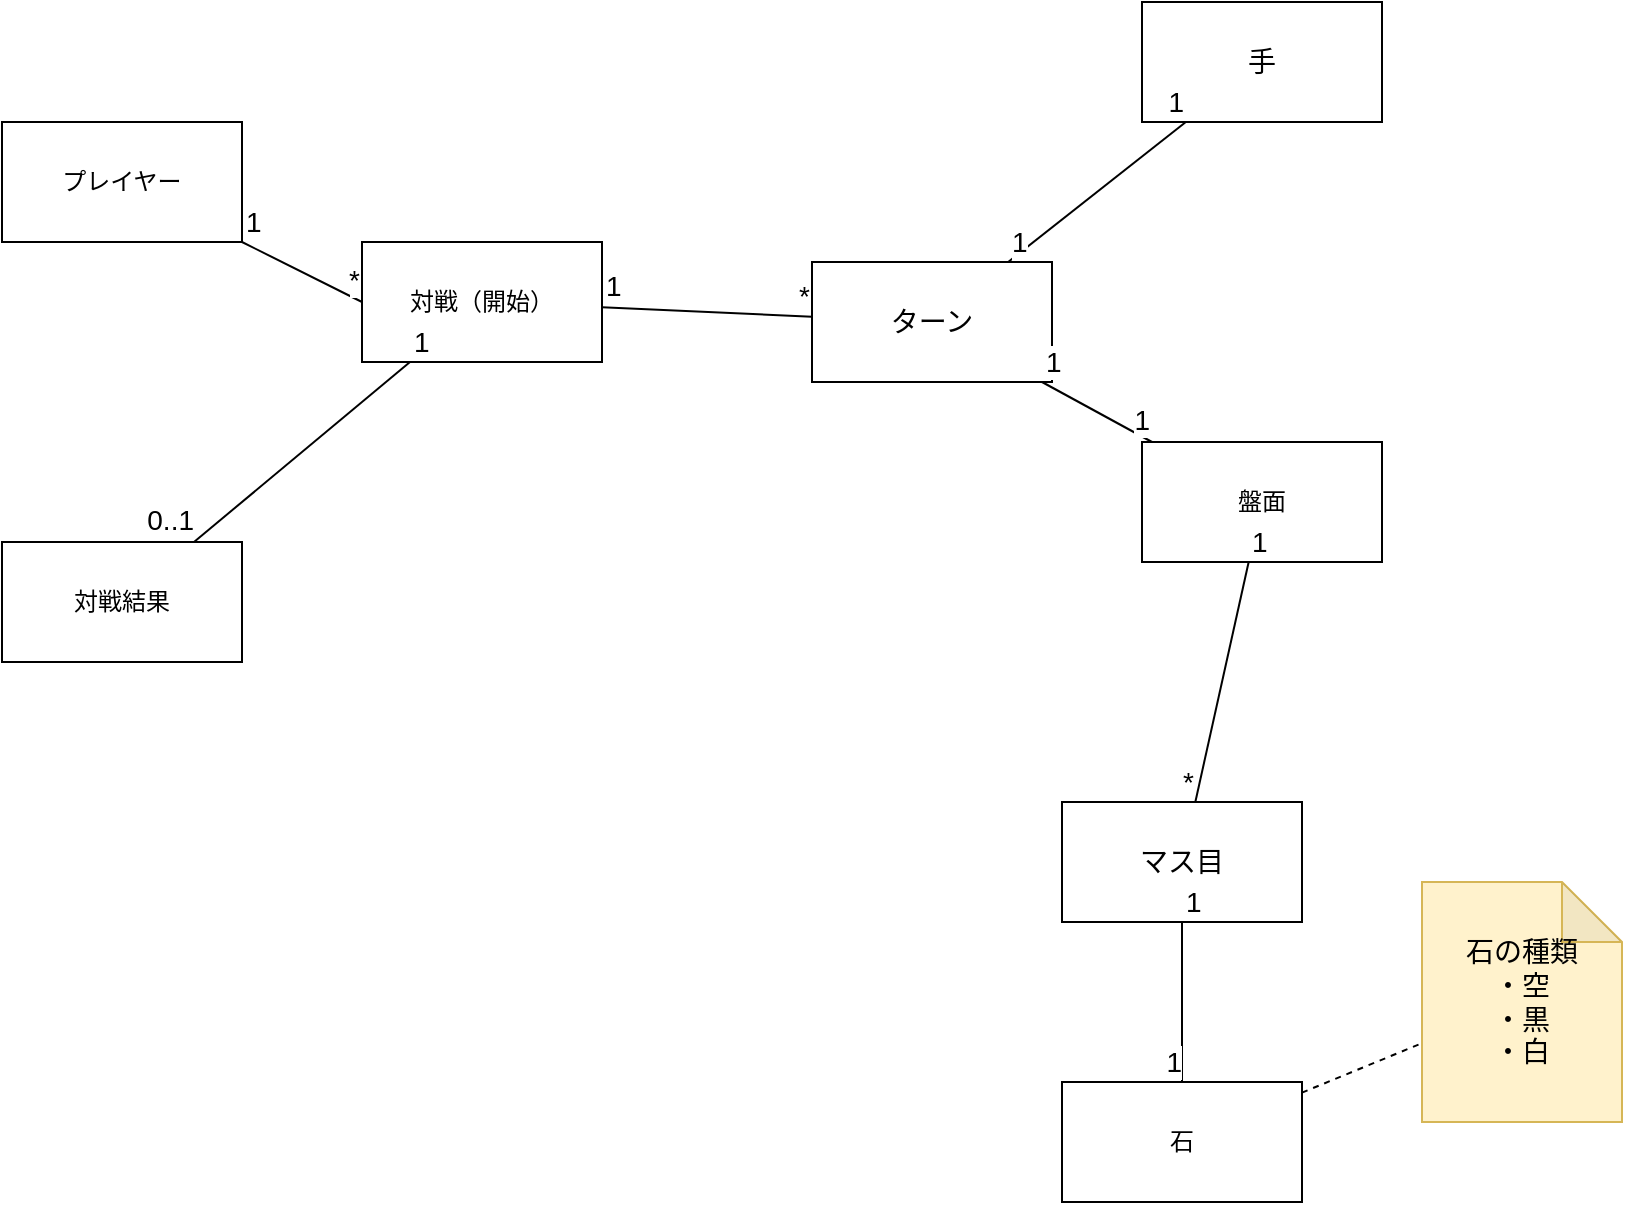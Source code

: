 <mxfile>
    <diagram id="C7VOE31bi0Nbtb4qWYmp" name="ページ1">
        <mxGraphModel dx="685" dy="883" grid="1" gridSize="10" guides="1" tooltips="1" connect="1" arrows="1" fold="1" page="1" pageScale="1" pageWidth="850" pageHeight="1100" math="0" shadow="0">
            <root>
                <mxCell id="0"/>
                <mxCell id="1" parent="0"/>
                <mxCell id="2" value="対戦（開始）" style="rounded=0;whiteSpace=wrap;html=1;" vertex="1" parent="1">
                    <mxGeometry x="200" y="180" width="120" height="60" as="geometry"/>
                </mxCell>
                <mxCell id="3" value="盤面" style="rounded=0;whiteSpace=wrap;html=1;" vertex="1" parent="1">
                    <mxGeometry x="590" y="280" width="120" height="60" as="geometry"/>
                </mxCell>
                <mxCell id="4" value="対戦結果" style="rounded=0;whiteSpace=wrap;html=1;" vertex="1" parent="1">
                    <mxGeometry x="20" y="330" width="120" height="60" as="geometry"/>
                </mxCell>
                <mxCell id="5" value="石" style="rounded=0;whiteSpace=wrap;html=1;" vertex="1" parent="1">
                    <mxGeometry x="550" y="600" width="120" height="60" as="geometry"/>
                </mxCell>
                <mxCell id="6" value="プレイヤー" style="rounded=0;whiteSpace=wrap;html=1;" vertex="1" parent="1">
                    <mxGeometry x="20" y="120" width="120" height="60" as="geometry"/>
                </mxCell>
                <mxCell id="11" value="" style="endArrow=none;html=1;endFill=0;entryX=0;entryY=0.5;entryDx=0;entryDy=0;" edge="1" parent="1" source="6" target="2">
                    <mxGeometry relative="1" as="geometry">
                        <mxPoint x="90" y="270" as="sourcePoint"/>
                        <mxPoint x="250" y="270" as="targetPoint"/>
                    </mxGeometry>
                </mxCell>
                <mxCell id="13" value="&lt;font style=&quot;font-size: 14px&quot;&gt;1&lt;/font&gt;" style="edgeLabel;resizable=0;html=1;align=left;verticalAlign=bottom;" connectable="0" vertex="1" parent="11">
                    <mxGeometry x="-1" relative="1" as="geometry"/>
                </mxCell>
                <mxCell id="14" value="&lt;font style=&quot;font-size: 14px&quot;&gt;*&lt;/font&gt;" style="edgeLabel;resizable=0;html=1;align=right;verticalAlign=bottom;" connectable="0" vertex="1" parent="11">
                    <mxGeometry x="1" relative="1" as="geometry"/>
                </mxCell>
                <mxCell id="15" value="" style="endArrow=none;html=1;endFill=0;" edge="1" parent="1" source="2" target="4">
                    <mxGeometry relative="1" as="geometry">
                        <mxPoint x="150" y="210" as="sourcePoint"/>
                        <mxPoint x="290" y="210" as="targetPoint"/>
                    </mxGeometry>
                </mxCell>
                <mxCell id="16" value="&lt;font style=&quot;font-size: 14px&quot;&gt;1&lt;/font&gt;" style="edgeLabel;resizable=0;html=1;align=left;verticalAlign=bottom;" connectable="0" vertex="1" parent="15">
                    <mxGeometry x="-1" relative="1" as="geometry"/>
                </mxCell>
                <mxCell id="17" value="&lt;font style=&quot;font-size: 14px&quot;&gt;0..1&lt;/font&gt;" style="edgeLabel;resizable=0;html=1;align=right;verticalAlign=bottom;" connectable="0" vertex="1" parent="15">
                    <mxGeometry x="1" relative="1" as="geometry"/>
                </mxCell>
                <mxCell id="19" value="ターン" style="rounded=0;whiteSpace=wrap;html=1;fontSize=14;" vertex="1" parent="1">
                    <mxGeometry x="425" y="190" width="120" height="60" as="geometry"/>
                </mxCell>
                <mxCell id="20" value="" style="endArrow=none;html=1;endFill=0;" edge="1" parent="1" source="2" target="19">
                    <mxGeometry relative="1" as="geometry">
                        <mxPoint x="350" y="240" as="sourcePoint"/>
                        <mxPoint x="350" y="320" as="targetPoint"/>
                    </mxGeometry>
                </mxCell>
                <mxCell id="21" value="&lt;font style=&quot;font-size: 14px&quot;&gt;1&lt;/font&gt;" style="edgeLabel;resizable=0;html=1;align=left;verticalAlign=bottom;" connectable="0" vertex="1" parent="20">
                    <mxGeometry x="-1" relative="1" as="geometry"/>
                </mxCell>
                <mxCell id="22" value="&lt;font style=&quot;font-size: 14px&quot;&gt;*&lt;br&gt;&lt;/font&gt;" style="edgeLabel;resizable=0;html=1;align=right;verticalAlign=bottom;" connectable="0" vertex="1" parent="20">
                    <mxGeometry x="1" relative="1" as="geometry"/>
                </mxCell>
                <mxCell id="23" value="" style="endArrow=none;html=1;endFill=0;" edge="1" parent="1" source="19" target="3">
                    <mxGeometry relative="1" as="geometry">
                        <mxPoint x="410" y="210" as="sourcePoint"/>
                        <mxPoint x="490" y="210" as="targetPoint"/>
                    </mxGeometry>
                </mxCell>
                <mxCell id="24" value="&lt;font style=&quot;font-size: 14px&quot;&gt;1&lt;/font&gt;" style="edgeLabel;resizable=0;html=1;align=left;verticalAlign=bottom;" connectable="0" vertex="1" parent="23">
                    <mxGeometry x="-1" relative="1" as="geometry"/>
                </mxCell>
                <mxCell id="25" value="&lt;font style=&quot;font-size: 14px&quot;&gt;1&lt;br&gt;&lt;/font&gt;" style="edgeLabel;resizable=0;html=1;align=right;verticalAlign=bottom;" connectable="0" vertex="1" parent="23">
                    <mxGeometry x="1" relative="1" as="geometry"/>
                </mxCell>
                <mxCell id="26" value="マス目" style="rounded=0;whiteSpace=wrap;html=1;fontSize=14;" vertex="1" parent="1">
                    <mxGeometry x="550" y="460" width="120" height="60" as="geometry"/>
                </mxCell>
                <mxCell id="27" value="" style="endArrow=none;html=1;endFill=0;" edge="1" parent="1" source="3" target="26">
                    <mxGeometry relative="1" as="geometry">
                        <mxPoint x="584.615" y="240" as="sourcePoint"/>
                        <mxPoint x="665.385" y="310" as="targetPoint"/>
                    </mxGeometry>
                </mxCell>
                <mxCell id="28" value="&lt;font style=&quot;font-size: 14px&quot;&gt;1&lt;/font&gt;" style="edgeLabel;resizable=0;html=1;align=left;verticalAlign=bottom;" connectable="0" vertex="1" parent="27">
                    <mxGeometry x="-1" relative="1" as="geometry"/>
                </mxCell>
                <mxCell id="29" value="&lt;font style=&quot;font-size: 14px&quot;&gt;*&lt;br&gt;&lt;/font&gt;" style="edgeLabel;resizable=0;html=1;align=right;verticalAlign=bottom;" connectable="0" vertex="1" parent="27">
                    <mxGeometry x="1" relative="1" as="geometry"/>
                </mxCell>
                <mxCell id="30" value="石の種類&lt;br&gt;・空&lt;br&gt;・黒&lt;br&gt;・白" style="shape=note;whiteSpace=wrap;html=1;backgroundOutline=1;darkOpacity=0.05;fontSize=14;fillColor=#fff2cc;strokeColor=#d6b656;" vertex="1" parent="1">
                    <mxGeometry x="730" y="500" width="100" height="120" as="geometry"/>
                </mxCell>
                <mxCell id="31" value="" style="endArrow=none;html=1;endFill=0;" edge="1" parent="1" source="26" target="5">
                    <mxGeometry relative="1" as="geometry">
                        <mxPoint x="653.333" y="350" as="sourcePoint"/>
                        <mxPoint x="626.667" y="470" as="targetPoint"/>
                    </mxGeometry>
                </mxCell>
                <mxCell id="32" value="&lt;font style=&quot;font-size: 14px&quot;&gt;1&lt;/font&gt;" style="edgeLabel;resizable=0;html=1;align=left;verticalAlign=bottom;" connectable="0" vertex="1" parent="31">
                    <mxGeometry x="-1" relative="1" as="geometry"/>
                </mxCell>
                <mxCell id="33" value="&lt;font style=&quot;font-size: 14px&quot;&gt;1&lt;br&gt;&lt;/font&gt;" style="edgeLabel;resizable=0;html=1;align=right;verticalAlign=bottom;" connectable="0" vertex="1" parent="31">
                    <mxGeometry x="1" relative="1" as="geometry"/>
                </mxCell>
                <mxCell id="34" value="" style="endArrow=none;dashed=1;html=1;fontSize=14;fontColor=none;" edge="1" parent="1" source="5" target="30">
                    <mxGeometry width="50" height="50" relative="1" as="geometry">
                        <mxPoint x="680" y="450" as="sourcePoint"/>
                        <mxPoint x="730" y="400" as="targetPoint"/>
                    </mxGeometry>
                </mxCell>
                <mxCell id="35" value="手" style="rounded=0;whiteSpace=wrap;html=1;fontSize=14;fontColor=none;" vertex="1" parent="1">
                    <mxGeometry x="590" y="60" width="120" height="60" as="geometry"/>
                </mxCell>
                <mxCell id="36" value="" style="endArrow=none;html=1;endFill=0;" edge="1" parent="1" source="19" target="35">
                    <mxGeometry relative="1" as="geometry">
                        <mxPoint x="550" y="260" as="sourcePoint"/>
                        <mxPoint x="605" y="290" as="targetPoint"/>
                    </mxGeometry>
                </mxCell>
                <mxCell id="37" value="&lt;font style=&quot;font-size: 14px&quot;&gt;1&lt;/font&gt;" style="edgeLabel;resizable=0;html=1;align=left;verticalAlign=bottom;" connectable="0" vertex="1" parent="36">
                    <mxGeometry x="-1" relative="1" as="geometry"/>
                </mxCell>
                <mxCell id="38" value="&lt;font style=&quot;font-size: 14px&quot;&gt;1&lt;br&gt;&lt;/font&gt;" style="edgeLabel;resizable=0;html=1;align=right;verticalAlign=bottom;" connectable="0" vertex="1" parent="36">
                    <mxGeometry x="1" relative="1" as="geometry"/>
                </mxCell>
            </root>
        </mxGraphModel>
    </diagram>
</mxfile>